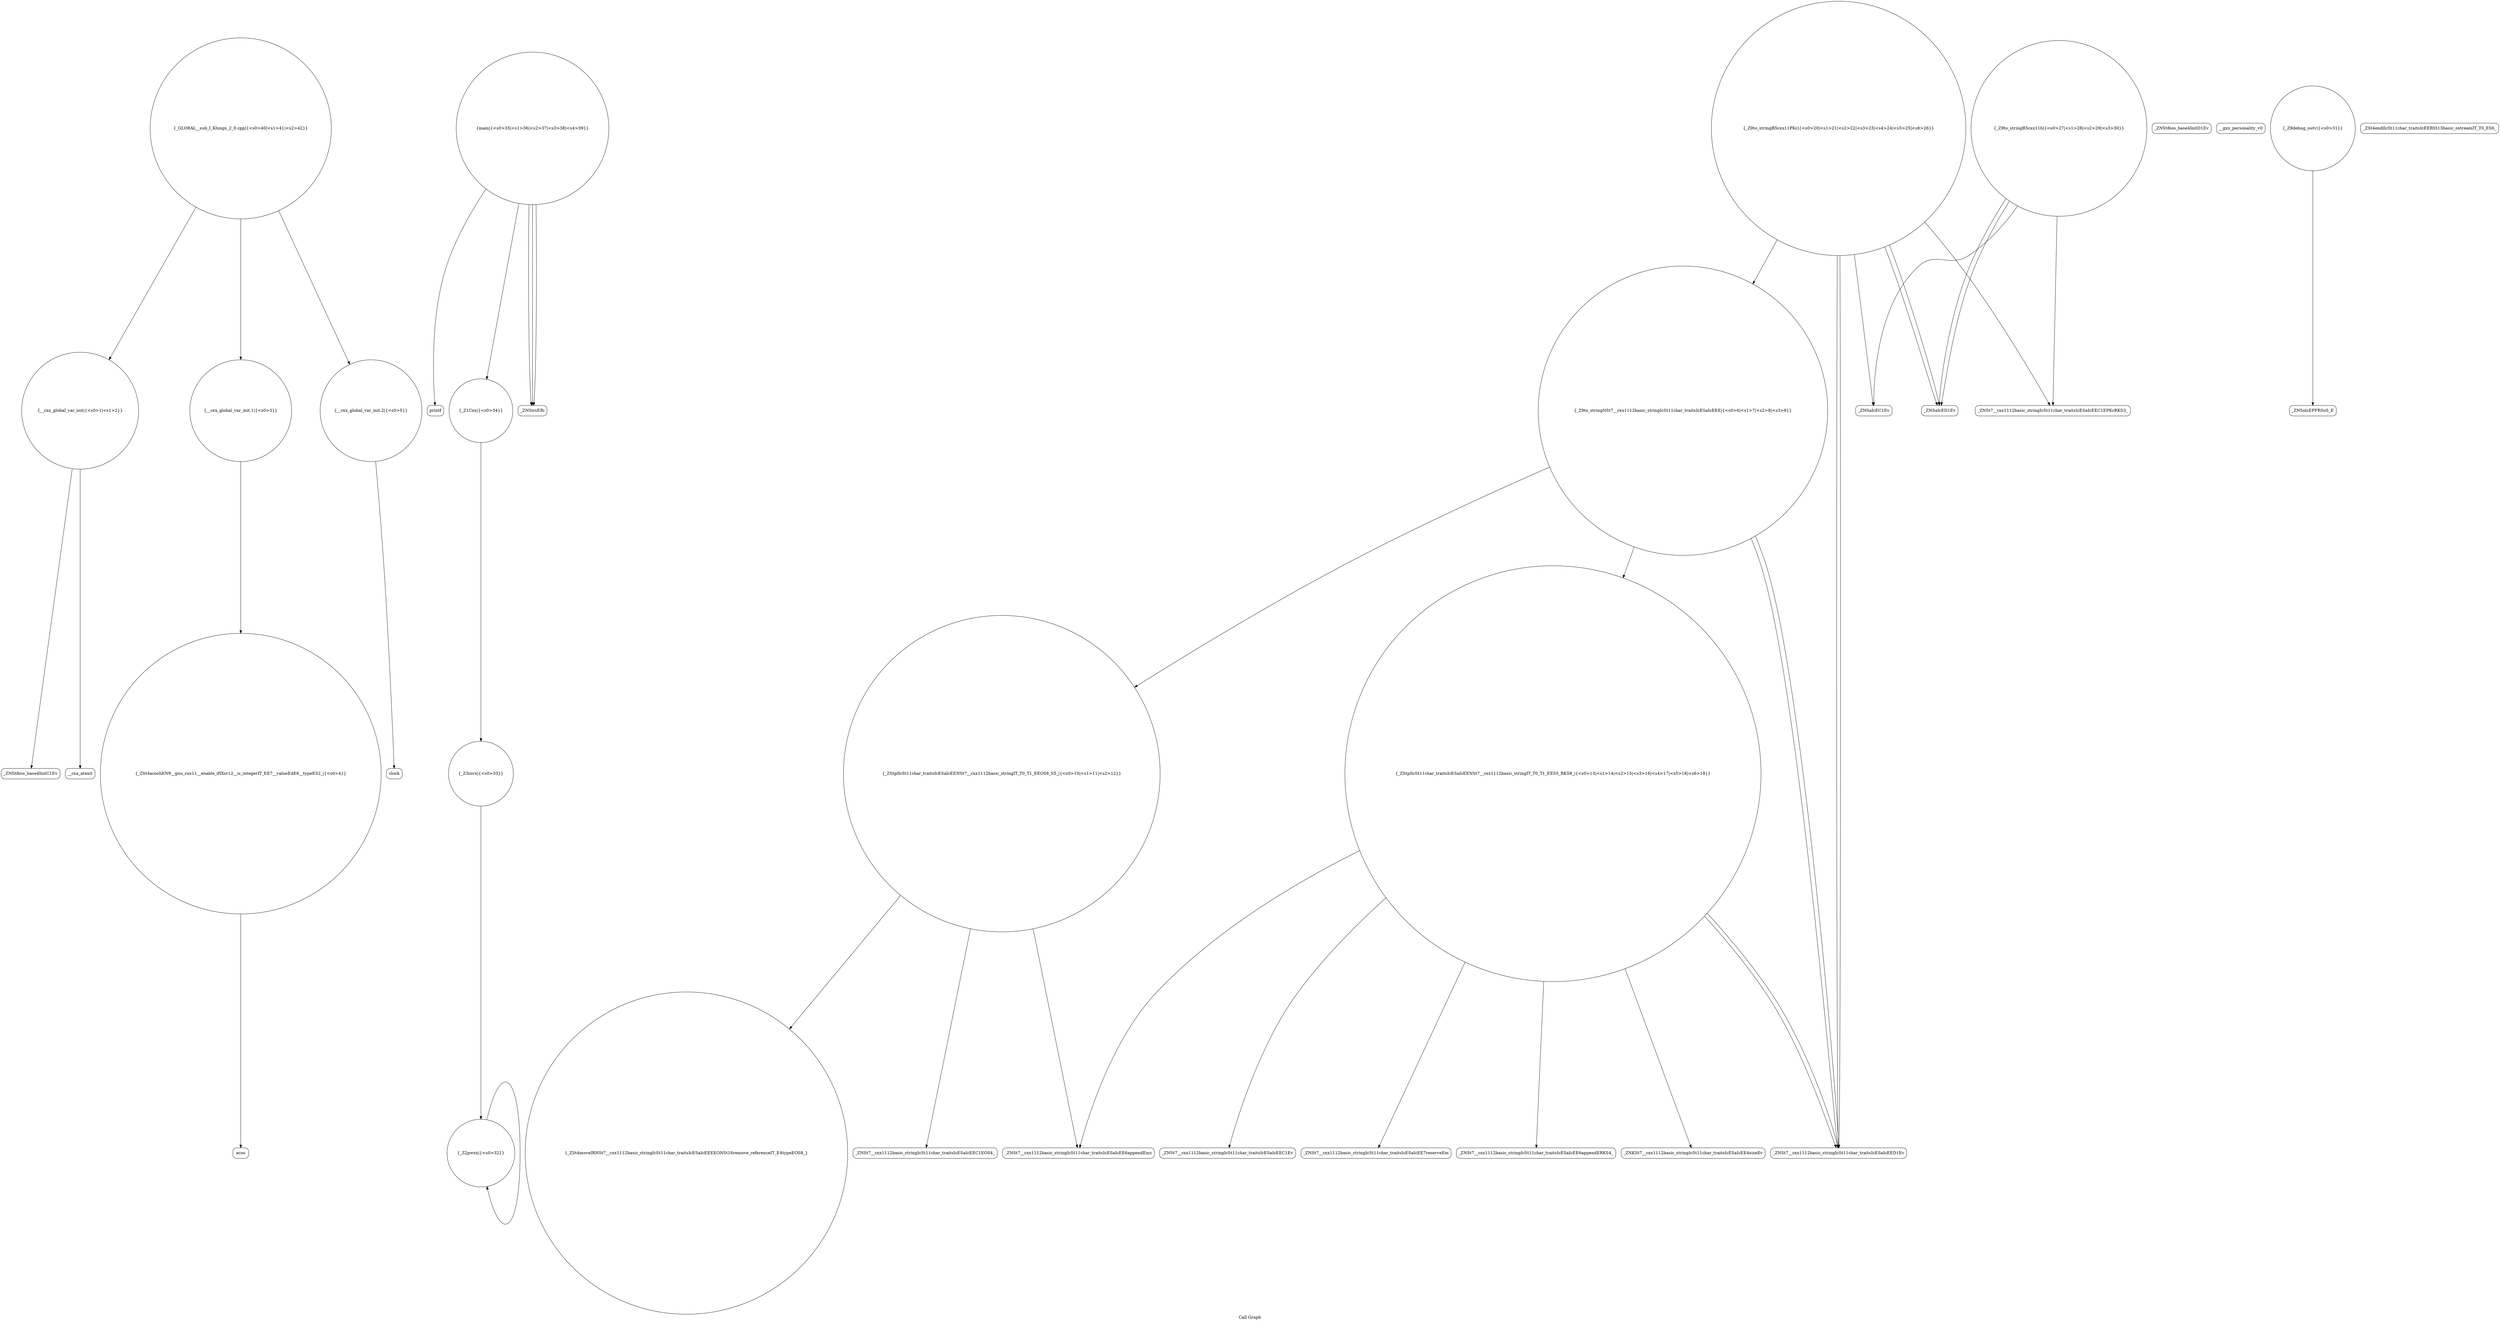 digraph "Call Graph" {
	label="Call Graph";

	Node0x56522ae252d0 [shape=record,shape=circle,label="{__cxx_global_var_init|{<s0>1|<s1>2}}"];
	Node0x56522ae252d0:s0 -> Node0x56522ae25760[color=black];
	Node0x56522ae252d0:s1 -> Node0x56522ae25860[color=black];
	Node0x56522ae263e0 [shape=record,shape=Mrecord,label="{printf}"];
	Node0x56522ae25a60 [shape=record,shape=Mrecord,label="{clock}"];
	Node0x56522ae26760 [shape=record,shape=circle,label="{_ZSt4moveIRNSt7__cxx1112basic_stringIcSt11char_traitsIcESaIcEEEEONSt16remove_referenceIT_E4typeEOS8_}"];
	Node0x56522ae25de0 [shape=record,shape=Mrecord,label="{_ZNSaIcEC1Ev}"];
	Node0x56522ae26160 [shape=record,shape=circle,label="{_Z2pwxx|{<s0>32}}"];
	Node0x56522ae26160:s0 -> Node0x56522ae26160[color=black];
	Node0x56522ae257e0 [shape=record,shape=Mrecord,label="{_ZNSt8ios_base4InitD1Ev}"];
	Node0x56522ae264e0 [shape=record,shape=Mrecord,label="{_ZNSt7__cxx1112basic_stringIcSt11char_traitsIcESaIcEEC1Ev}"];
	Node0x56522ae25b60 [shape=record,shape=circle,label="{_ZStplIcSt11char_traitsIcESaIcEENSt7__cxx1112basic_stringIT_T0_T1_EEOS8_S5_|{<s0>10|<s1>11|<s2>12}}"];
	Node0x56522ae25b60:s0 -> Node0x56522ae26660[color=black];
	Node0x56522ae25b60:s1 -> Node0x56522ae26760[color=black];
	Node0x56522ae25b60:s2 -> Node0x56522ae267e0[color=black];
	Node0x56522ae26860 [shape=record,shape=circle,label="{_GLOBAL__sub_I_Klungs_2_0.cpp|{<s0>40|<s1>41|<s2>42}}"];
	Node0x56522ae26860:s0 -> Node0x56522ae252d0[color=black];
	Node0x56522ae26860:s1 -> Node0x56522ae258e0[color=black];
	Node0x56522ae26860:s2 -> Node0x56522ae259e0[color=black];
	Node0x56522ae25ee0 [shape=record,shape=Mrecord,label="{_ZNSaIcED1Ev}"];
	Node0x56522ae26260 [shape=record,shape=circle,label="{_Z1Cxx|{<s0>34}}"];
	Node0x56522ae26260:s0 -> Node0x56522ae261e0[color=black];
	Node0x56522ae258e0 [shape=record,shape=circle,label="{__cxx_global_var_init.1|{<s0>3}}"];
	Node0x56522ae258e0:s0 -> Node0x56522ae25960[color=black];
	Node0x56522ae265e0 [shape=record,shape=Mrecord,label="{_ZNSt7__cxx1112basic_stringIcSt11char_traitsIcESaIcEE7reserveEm}"];
	Node0x56522ae25c60 [shape=record,shape=Mrecord,label="{__gxx_personality_v0}"];
	Node0x56522ae25fe0 [shape=record,shape=circle,label="{_Z9debug_outv|{<s0>31}}"];
	Node0x56522ae25fe0:s0 -> Node0x56522ae26060[color=black];
	Node0x56522ae26360 [shape=record,shape=Mrecord,label="{_ZNSirsERi}"];
	Node0x56522ae259e0 [shape=record,shape=circle,label="{__cxx_global_var_init.2|{<s0>5}}"];
	Node0x56522ae259e0:s0 -> Node0x56522ae25a60[color=black];
	Node0x56522ae266e0 [shape=record,shape=Mrecord,label="{_ZNSt7__cxx1112basic_stringIcSt11char_traitsIcESaIcEE6appendERKS4_}"];
	Node0x56522ae25d60 [shape=record,shape=circle,label="{_Z9to_stringB5cxx11PKc|{<s0>20|<s1>21|<s2>22|<s3>23|<s4>24|<s5>25|<s6>26}}"];
	Node0x56522ae25d60:s0 -> Node0x56522ae25de0[color=black];
	Node0x56522ae25d60:s1 -> Node0x56522ae25e60[color=black];
	Node0x56522ae25d60:s2 -> Node0x56522ae25ae0[color=black];
	Node0x56522ae25d60:s3 -> Node0x56522ae25ce0[color=black];
	Node0x56522ae25d60:s4 -> Node0x56522ae25ee0[color=black];
	Node0x56522ae25d60:s5 -> Node0x56522ae25ce0[color=black];
	Node0x56522ae25d60:s6 -> Node0x56522ae25ee0[color=black];
	Node0x56522ae260e0 [shape=record,shape=Mrecord,label="{_ZSt4endlIcSt11char_traitsIcEERSt13basic_ostreamIT_T0_ES6_}"];
	Node0x56522ae25760 [shape=record,shape=Mrecord,label="{_ZNSt8ios_base4InitC1Ev}"];
	Node0x56522ae26460 [shape=record,shape=Mrecord,label="{acos}"];
	Node0x56522ae25ae0 [shape=record,shape=circle,label="{_Z9to_stringNSt7__cxx1112basic_stringIcSt11char_traitsIcESaIcEEE|{<s0>6|<s1>7|<s2>8|<s3>9}}"];
	Node0x56522ae25ae0:s0 -> Node0x56522ae25be0[color=black];
	Node0x56522ae25ae0:s1 -> Node0x56522ae25b60[color=black];
	Node0x56522ae25ae0:s2 -> Node0x56522ae25ce0[color=black];
	Node0x56522ae25ae0:s3 -> Node0x56522ae25ce0[color=black];
	Node0x56522ae267e0 [shape=record,shape=Mrecord,label="{_ZNSt7__cxx1112basic_stringIcSt11char_traitsIcESaIcEEC1EOS4_}"];
	Node0x56522ae25e60 [shape=record,shape=Mrecord,label="{_ZNSt7__cxx1112basic_stringIcSt11char_traitsIcESaIcEEC1EPKcRKS3_}"];
	Node0x56522ae261e0 [shape=record,shape=circle,label="{_Z3invx|{<s0>33}}"];
	Node0x56522ae261e0:s0 -> Node0x56522ae26160[color=black];
	Node0x56522ae25860 [shape=record,shape=Mrecord,label="{__cxa_atexit}"];
	Node0x56522ae26560 [shape=record,shape=Mrecord,label="{_ZNKSt7__cxx1112basic_stringIcSt11char_traitsIcESaIcEE4sizeEv}"];
	Node0x56522ae25be0 [shape=record,shape=circle,label="{_ZStplIcSt11char_traitsIcESaIcEENSt7__cxx1112basic_stringIT_T0_T1_EES5_RKS8_|{<s0>13|<s1>14|<s2>15|<s3>16|<s4>17|<s5>18|<s6>19}}"];
	Node0x56522ae25be0:s0 -> Node0x56522ae264e0[color=black];
	Node0x56522ae25be0:s1 -> Node0x56522ae26560[color=black];
	Node0x56522ae25be0:s2 -> Node0x56522ae265e0[color=black];
	Node0x56522ae25be0:s3 -> Node0x56522ae26660[color=black];
	Node0x56522ae25be0:s4 -> Node0x56522ae266e0[color=black];
	Node0x56522ae25be0:s5 -> Node0x56522ae25ce0[color=black];
	Node0x56522ae25be0:s6 -> Node0x56522ae25ce0[color=black];
	Node0x56522ae25f60 [shape=record,shape=circle,label="{_Z9to_stringB5cxx11b|{<s0>27|<s1>28|<s2>29|<s3>30}}"];
	Node0x56522ae25f60:s0 -> Node0x56522ae25de0[color=black];
	Node0x56522ae25f60:s1 -> Node0x56522ae25e60[color=black];
	Node0x56522ae25f60:s2 -> Node0x56522ae25ee0[color=black];
	Node0x56522ae25f60:s3 -> Node0x56522ae25ee0[color=black];
	Node0x56522ae262e0 [shape=record,shape=circle,label="{main|{<s0>35|<s1>36|<s2>37|<s3>38|<s4>39}}"];
	Node0x56522ae262e0:s0 -> Node0x56522ae26360[color=black];
	Node0x56522ae262e0:s1 -> Node0x56522ae26360[color=black];
	Node0x56522ae262e0:s2 -> Node0x56522ae26360[color=black];
	Node0x56522ae262e0:s3 -> Node0x56522ae26260[color=black];
	Node0x56522ae262e0:s4 -> Node0x56522ae263e0[color=black];
	Node0x56522ae25960 [shape=record,shape=circle,label="{_ZSt4acosIiEN9__gnu_cxx11__enable_ifIXsr12__is_integerIT_EE7__valueEdE6__typeES2_|{<s0>4}}"];
	Node0x56522ae25960:s0 -> Node0x56522ae26460[color=black];
	Node0x56522ae26660 [shape=record,shape=Mrecord,label="{_ZNSt7__cxx1112basic_stringIcSt11char_traitsIcESaIcEE6appendEmc}"];
	Node0x56522ae25ce0 [shape=record,shape=Mrecord,label="{_ZNSt7__cxx1112basic_stringIcSt11char_traitsIcESaIcEED1Ev}"];
	Node0x56522ae26060 [shape=record,shape=Mrecord,label="{_ZNSolsEPFRSoS_E}"];
}
